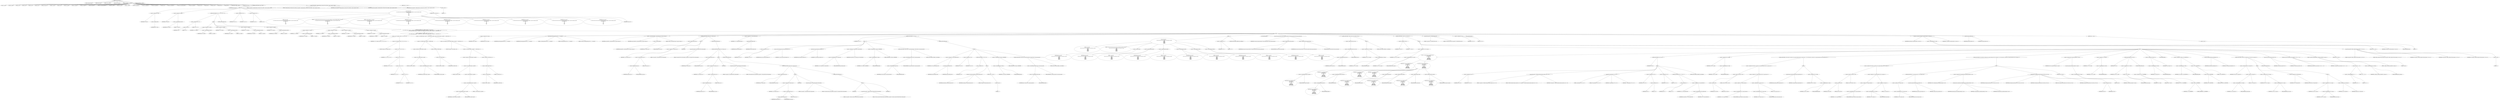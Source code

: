digraph hostapd_notif_assoc {  
"1000132" [label = "(METHOD,hostapd_notif_assoc)" ]
"1000133" [label = "(PARAM,hostapd_data *hapd)" ]
"1000134" [label = "(PARAM,const u8 *addr)" ]
"1000135" [label = "(PARAM,const u8 *req_ies)" ]
"1000136" [label = "(PARAM,size_t req_ies_len)" ]
"1000137" [label = "(PARAM,int reassoc)" ]
"1000138" [label = "(BLOCK,,)" ]
"1000139" [label = "(LOCAL,v8: __int64)" ]
"1000140" [label = "(LOCAL,v9: __int64)" ]
"1000141" [label = "(LOCAL,v12: u8)" ]
"1000142" [label = "(LOCAL,v13: u8)" ]
"1000143" [label = "(LOCAL,v14: u8)" ]
"1000144" [label = "(LOCAL,v15: u8)" ]
"1000145" [label = "(LOCAL,v16: const u8 *)" ]
"1000146" [label = "(LOCAL,v17: size_t)" ]
"1000147" [label = "(LOCAL,v18: int)" ]
"1000148" [label = "(LOCAL,v19: __int64)" ]
"1000149" [label = "(LOCAL,v21: sta_info *)" ]
"1000150" [label = "(LOCAL,v22: sta_info *)" ]
"1000151" [label = "(LOCAL,v23: sta_info *)" ]
"1000152" [label = "(LOCAL,v24: wpa_state_machine *)" ]
"1000153" [label = "(LOCAL,v25: __int64)" ]
"1000154" [label = "(LOCAL,v26: __int64)" ]
"1000155" [label = "(LOCAL,v27: __int64)" ]
"1000156" [label = "(LOCAL,v28: unsigned int)" ]
"1000157" [label = "(LOCAL,v29: unsigned int)" ]
"1000158" [label = "(LOCAL,v30: unsigned int)" ]
"1000159" [label = "(LOCAL,v31: int)" ]
"1000160" [label = "(LOCAL,v32: unsigned int)" ]
"1000161" [label = "(LOCAL,v33: wpa_state_machine *)" ]
"1000162" [label = "(LOCAL,v34: wpa_event)" ]
"1000163" [label = "(LOCAL,v35: u32)" ]
"1000164" [label = "(LOCAL,v36: int)" ]
"1000165" [label = "(LOCAL,v37: u32)" ]
"1000166" [label = "(LOCAL,v38: u8 *)" ]
"1000167" [label = "(LOCAL,v39: int)" ]
"1000168" [label = "(LOCAL,elems: ieee802_11_elems)" ]
"1000169" [label = "(LOCAL,eid: u8 [ 1112 ])" ]
"1000170" [label = "(CONTROL_STRUCTURE,if ( addr ),if ( addr ))" ]
"1000171" [label = "(IDENTIFIER,addr,if ( addr ))" ]
"1000172" [label = "(BLOCK,,)" ]
"1000173" [label = "(<operator>.assignment,v8 = *addr)" ]
"1000174" [label = "(IDENTIFIER,v8,v8 = *addr)" ]
"1000175" [label = "(<operator>.indirection,*addr)" ]
"1000176" [label = "(IDENTIFIER,addr,v8 = *addr)" ]
"1000177" [label = "(<operator>.assignment,v9 = addr[1])" ]
"1000178" [label = "(IDENTIFIER,v9,v9 = addr[1])" ]
"1000179" [label = "(<operator>.indirectIndexAccess,addr[1])" ]
"1000180" [label = "(IDENTIFIER,addr,v9 = addr[1])" ]
"1000181" [label = "(LITERAL,1,v9 = addr[1])" ]
"1000182" [label = "(CONTROL_STRUCTURE,if ( (v8 & 1) != 0 ),if ( (v8 & 1) != 0 ))" ]
"1000183" [label = "(<operator>.notEquals,(v8 & 1) != 0)" ]
"1000184" [label = "(<operator>.and,v8 & 1)" ]
"1000185" [label = "(IDENTIFIER,v8,v8 & 1)" ]
"1000186" [label = "(LITERAL,1,v8 & 1)" ]
"1000187" [label = "(LITERAL,0,(v8 & 1) != 0)" ]
"1000188" [label = "(BLOCK,,)" ]
"1000189" [label = "(<operator>.assignment,v12 = addr[2])" ]
"1000190" [label = "(IDENTIFIER,v12,v12 = addr[2])" ]
"1000191" [label = "(<operator>.indirectIndexAccess,addr[2])" ]
"1000192" [label = "(IDENTIFIER,addr,v12 = addr[2])" ]
"1000193" [label = "(LITERAL,2,v12 = addr[2])" ]
"1000194" [label = "(<operator>.assignment,v13 = addr[3])" ]
"1000195" [label = "(IDENTIFIER,v13,v13 = addr[3])" ]
"1000196" [label = "(<operator>.indirectIndexAccess,addr[3])" ]
"1000197" [label = "(IDENTIFIER,addr,v13 = addr[3])" ]
"1000198" [label = "(LITERAL,3,v13 = addr[3])" ]
"1000199" [label = "(<operator>.assignment,v14 = addr[4])" ]
"1000200" [label = "(IDENTIFIER,v14,v14 = addr[4])" ]
"1000201" [label = "(<operator>.indirectIndexAccess,addr[4])" ]
"1000202" [label = "(IDENTIFIER,addr,v14 = addr[4])" ]
"1000203" [label = "(LITERAL,4,v14 = addr[4])" ]
"1000204" [label = "(<operator>.assignment,v15 = addr[5])" ]
"1000205" [label = "(IDENTIFIER,v15,v15 = addr[5])" ]
"1000206" [label = "(<operator>.indirectIndexAccess,addr[5])" ]
"1000207" [label = "(IDENTIFIER,addr,v15 = addr[5])" ]
"1000208" [label = "(LITERAL,5,v15 = addr[5])" ]
"1000209" [label = "(CONTROL_STRUCTURE,else,else)" ]
"1000210" [label = "(BLOCK,,)" ]
"1000211" [label = "(<operator>.assignment,v12 = addr[2])" ]
"1000212" [label = "(IDENTIFIER,v12,v12 = addr[2])" ]
"1000213" [label = "(<operator>.indirectIndexAccess,addr[2])" ]
"1000214" [label = "(IDENTIFIER,addr,v12 = addr[2])" ]
"1000215" [label = "(LITERAL,2,v12 = addr[2])" ]
"1000216" [label = "(<operator>.assignment,v13 = addr[3])" ]
"1000217" [label = "(IDENTIFIER,v13,v13 = addr[3])" ]
"1000218" [label = "(<operator>.indirectIndexAccess,addr[3])" ]
"1000219" [label = "(IDENTIFIER,addr,v13 = addr[3])" ]
"1000220" [label = "(LITERAL,3,v13 = addr[3])" ]
"1000221" [label = "(<operator>.assignment,v14 = addr[4])" ]
"1000222" [label = "(IDENTIFIER,v14,v14 = addr[4])" ]
"1000223" [label = "(<operator>.indirectIndexAccess,addr[4])" ]
"1000224" [label = "(IDENTIFIER,addr,v14 = addr[4])" ]
"1000225" [label = "(LITERAL,4,v14 = addr[4])" ]
"1000226" [label = "(<operator>.assignment,v15 = addr[5])" ]
"1000227" [label = "(IDENTIFIER,v15,v15 = addr[5])" ]
"1000228" [label = "(<operator>.indirectIndexAccess,addr[5])" ]
"1000229" [label = "(IDENTIFIER,addr,v15 = addr[5])" ]
"1000230" [label = "(LITERAL,5,v15 = addr[5])" ]
"1000231" [label = "(CONTROL_STRUCTURE,if ( v15 | (unsigned __int8)(v14 | v8 | v9 | v13 | v12)\n        && *(_DWORD *)hapd->own_addr ^ *(_DWORD *)addr | (unsigned __int16)(*(_WORD *)&hapd->own_addr[4] ^ *((_WORD *)addr + 2)) ),if ( v15 | (unsigned __int8)(v14 | v8 | v9 | v13 | v12)\n        && *(_DWORD *)hapd->own_addr ^ *(_DWORD *)addr | (unsigned __int16)(*(_WORD *)&hapd->own_addr[4] ^ *((_WORD *)addr + 2)) ))" ]
"1000232" [label = "(<operator>.logicalAnd,v15 | (unsigned __int8)(v14 | v8 | v9 | v13 | v12)\n        && *(_DWORD *)hapd->own_addr ^ *(_DWORD *)addr | (unsigned __int16)(*(_WORD *)&hapd->own_addr[4] ^ *((_WORD *)addr + 2)))" ]
"1000233" [label = "(<operator>.or,v15 | (unsigned __int8)(v14 | v8 | v9 | v13 | v12))" ]
"1000234" [label = "(IDENTIFIER,v15,v15 | (unsigned __int8)(v14 | v8 | v9 | v13 | v12))" ]
"1000235" [label = "(<operator>.cast,(unsigned __int8)(v14 | v8 | v9 | v13 | v12))" ]
"1000236" [label = "(UNKNOWN,unsigned __int8,unsigned __int8)" ]
"1000237" [label = "(<operator>.or,v14 | v8 | v9 | v13 | v12)" ]
"1000238" [label = "(IDENTIFIER,v14,v14 | v8 | v9 | v13 | v12)" ]
"1000239" [label = "(<operator>.or,v8 | v9 | v13 | v12)" ]
"1000240" [label = "(IDENTIFIER,v8,v8 | v9 | v13 | v12)" ]
"1000241" [label = "(<operator>.or,v9 | v13 | v12)" ]
"1000242" [label = "(IDENTIFIER,v9,v9 | v13 | v12)" ]
"1000243" [label = "(<operator>.or,v13 | v12)" ]
"1000244" [label = "(IDENTIFIER,v13,v13 | v12)" ]
"1000245" [label = "(IDENTIFIER,v12,v13 | v12)" ]
"1000246" [label = "(<operator>.or,*(_DWORD *)hapd->own_addr ^ *(_DWORD *)addr | (unsigned __int16)(*(_WORD *)&hapd->own_addr[4] ^ *((_WORD *)addr + 2)))" ]
"1000247" [label = "(<operator>.or,*(_DWORD *)hapd->own_addr ^ *(_DWORD *)addr)" ]
"1000248" [label = "(<operator>.indirection,*(_DWORD *)hapd->own_addr)" ]
"1000249" [label = "(<operator>.cast,(_DWORD *)hapd->own_addr)" ]
"1000250" [label = "(UNKNOWN,_DWORD *,_DWORD *)" ]
"1000251" [label = "(<operator>.indirectFieldAccess,hapd->own_addr)" ]
"1000252" [label = "(IDENTIFIER,hapd,(_DWORD *)hapd->own_addr)" ]
"1000253" [label = "(FIELD_IDENTIFIER,own_addr,own_addr)" ]
"1000254" [label = "(<operator>.indirection,*(_DWORD *)addr)" ]
"1000255" [label = "(<operator>.cast,(_DWORD *)addr)" ]
"1000256" [label = "(UNKNOWN,_DWORD *,_DWORD *)" ]
"1000257" [label = "(IDENTIFIER,addr,(_DWORD *)addr)" ]
"1000258" [label = "(<operator>.cast,(unsigned __int16)(*(_WORD *)&hapd->own_addr[4] ^ *((_WORD *)addr + 2)))" ]
"1000259" [label = "(UNKNOWN,unsigned __int16,unsigned __int16)" ]
"1000260" [label = "(<operator>.or,*(_WORD *)&hapd->own_addr[4] ^ *((_WORD *)addr + 2))" ]
"1000261" [label = "(<operator>.indirection,*(_WORD *)&hapd->own_addr[4])" ]
"1000262" [label = "(<operator>.cast,(_WORD *)&hapd->own_addr[4])" ]
"1000263" [label = "(UNKNOWN,_WORD *,_WORD *)" ]
"1000264" [label = "(<operator>.addressOf,&hapd->own_addr[4])" ]
"1000265" [label = "(<operator>.indirectIndexAccess,hapd->own_addr[4])" ]
"1000266" [label = "(<operator>.indirectFieldAccess,hapd->own_addr)" ]
"1000267" [label = "(IDENTIFIER,hapd,(_WORD *)&hapd->own_addr[4])" ]
"1000268" [label = "(FIELD_IDENTIFIER,own_addr,own_addr)" ]
"1000269" [label = "(LITERAL,4,(_WORD *)&hapd->own_addr[4])" ]
"1000270" [label = "(<operator>.indirection,*((_WORD *)addr + 2))" ]
"1000271" [label = "(<operator>.addition,(_WORD *)addr + 2)" ]
"1000272" [label = "(<operator>.cast,(_WORD *)addr)" ]
"1000273" [label = "(UNKNOWN,_WORD *,_WORD *)" ]
"1000274" [label = "(IDENTIFIER,addr,(_WORD *)addr)" ]
"1000275" [label = "(LITERAL,2,(_WORD *)addr + 2)" ]
"1000276" [label = "(BLOCK,,)" ]
"1000277" [label = "(<operator>.assignment,v39 = reassoc)" ]
"1000278" [label = "(IDENTIFIER,v39,v39 = reassoc)" ]
"1000279" [label = "(IDENTIFIER,reassoc,v39 = reassoc)" ]
"1000280" [label = "(hostapd_logger,hostapd_logger(hapd, addr, 1u, 2, \"associated\"))" ]
"1000281" [label = "(IDENTIFIER,hapd,hostapd_logger(hapd, addr, 1u, 2, \"associated\"))" ]
"1000282" [label = "(IDENTIFIER,addr,hostapd_logger(hapd, addr, 1u, 2, \"associated\"))" ]
"1000283" [label = "(LITERAL,1u,hostapd_logger(hapd, addr, 1u, 2, \"associated\"))" ]
"1000284" [label = "(LITERAL,2,hostapd_logger(hapd, addr, 1u, 2, \"associated\"))" ]
"1000285" [label = "(LITERAL,\"associated\",hostapd_logger(hapd, addr, 1u, 2, \"associated\"))" ]
"1000286" [label = "(ieee802_11_parse_elems,ieee802_11_parse_elems(req_ies, req_ies_len, &elems, 0))" ]
"1000287" [label = "(IDENTIFIER,req_ies,ieee802_11_parse_elems(req_ies, req_ies_len, &elems, 0))" ]
"1000288" [label = "(IDENTIFIER,req_ies_len,ieee802_11_parse_elems(req_ies, req_ies_len, &elems, 0))" ]
"1000289" [label = "(<operator>.addressOf,&elems)" ]
"1000290" [label = "(IDENTIFIER,elems,ieee802_11_parse_elems(req_ies, req_ies_len, &elems, 0))" ]
"1000291" [label = "(LITERAL,0,ieee802_11_parse_elems(req_ies, req_ies_len, &elems, 0))" ]
"1000292" [label = "(CONTROL_STRUCTURE,if ( elems.wps_ie ),if ( elems.wps_ie ))" ]
"1000293" [label = "(<operator>.fieldAccess,elems.wps_ie)" ]
"1000294" [label = "(IDENTIFIER,elems,if ( elems.wps_ie ))" ]
"1000295" [label = "(FIELD_IDENTIFIER,wps_ie,wps_ie)" ]
"1000296" [label = "(BLOCK,,)" ]
"1000297" [label = "(<operator>.assignment,v16 = elems.wps_ie - 2)" ]
"1000298" [label = "(IDENTIFIER,v16,v16 = elems.wps_ie - 2)" ]
"1000299" [label = "(<operator>.subtraction,elems.wps_ie - 2)" ]
"1000300" [label = "(<operator>.fieldAccess,elems.wps_ie)" ]
"1000301" [label = "(IDENTIFIER,elems,elems.wps_ie - 2)" ]
"1000302" [label = "(FIELD_IDENTIFIER,wps_ie,wps_ie)" ]
"1000303" [label = "(LITERAL,2,elems.wps_ie - 2)" ]
"1000304" [label = "(IDENTIFIER,L,)" ]
"1000305" [label = "(wpa_printf,wpa_printf(2, \"STA included WPS IE in (Re)AssocReq\"))" ]
"1000306" [label = "(LITERAL,2,wpa_printf(2, \"STA included WPS IE in (Re)AssocReq\"))" ]
"1000307" [label = "(LITERAL,\"STA included WPS IE in (Re)AssocReq\",wpa_printf(2, \"STA included WPS IE in (Re)AssocReq\"))" ]
"1000308" [label = "(CONTROL_STRUCTURE,else,else)" ]
"1000309" [label = "(CONTROL_STRUCTURE,if ( elems.rsn_ie ),if ( elems.rsn_ie ))" ]
"1000310" [label = "(<operator>.fieldAccess,elems.rsn_ie)" ]
"1000311" [label = "(IDENTIFIER,elems,if ( elems.rsn_ie ))" ]
"1000312" [label = "(FIELD_IDENTIFIER,rsn_ie,rsn_ie)" ]
"1000313" [label = "(BLOCK,,)" ]
"1000314" [label = "(<operator>.assignment,v16 = elems.rsn_ie - 2)" ]
"1000315" [label = "(IDENTIFIER,v16,v16 = elems.rsn_ie - 2)" ]
"1000316" [label = "(<operator>.subtraction,elems.rsn_ie - 2)" ]
"1000317" [label = "(<operator>.fieldAccess,elems.rsn_ie)" ]
"1000318" [label = "(IDENTIFIER,elems,elems.rsn_ie - 2)" ]
"1000319" [label = "(FIELD_IDENTIFIER,rsn_ie,rsn_ie)" ]
"1000320" [label = "(LITERAL,2,elems.rsn_ie - 2)" ]
"1000321" [label = "(IDENTIFIER,L,)" ]
"1000322" [label = "(wpa_printf,wpa_printf(2, \"STA included RSN IE in (Re)AssocReq\"))" ]
"1000323" [label = "(LITERAL,2,wpa_printf(2, \"STA included RSN IE in (Re)AssocReq\"))" ]
"1000324" [label = "(LITERAL,\"STA included RSN IE in (Re)AssocReq\",wpa_printf(2, \"STA included RSN IE in (Re)AssocReq\"))" ]
"1000325" [label = "(CONTROL_STRUCTURE,else,else)" ]
"1000326" [label = "(CONTROL_STRUCTURE,if ( elems.wpa_ie ),if ( elems.wpa_ie ))" ]
"1000327" [label = "(<operator>.fieldAccess,elems.wpa_ie)" ]
"1000328" [label = "(IDENTIFIER,elems,if ( elems.wpa_ie ))" ]
"1000329" [label = "(FIELD_IDENTIFIER,wpa_ie,wpa_ie)" ]
"1000330" [label = "(BLOCK,,)" ]
"1000331" [label = "(<operator>.assignment,v16 = elems.wpa_ie - 2)" ]
"1000332" [label = "(IDENTIFIER,v16,v16 = elems.wpa_ie - 2)" ]
"1000333" [label = "(<operator>.subtraction,elems.wpa_ie - 2)" ]
"1000334" [label = "(<operator>.fieldAccess,elems.wpa_ie)" ]
"1000335" [label = "(IDENTIFIER,elems,elems.wpa_ie - 2)" ]
"1000336" [label = "(FIELD_IDENTIFIER,wpa_ie,wpa_ie)" ]
"1000337" [label = "(LITERAL,2,elems.wpa_ie - 2)" ]
"1000338" [label = "(IDENTIFIER,L,)" ]
"1000339" [label = "(wpa_printf,wpa_printf(2, \"STA included WPA IE in (Re)AssocReq\"))" ]
"1000340" [label = "(LITERAL,2,wpa_printf(2, \"STA included WPA IE in (Re)AssocReq\"))" ]
"1000341" [label = "(LITERAL,\"STA included WPA IE in (Re)AssocReq\",wpa_printf(2, \"STA included WPA IE in (Re)AssocReq\"))" ]
"1000342" [label = "(CONTROL_STRUCTURE,else,else)" ]
"1000343" [label = "(BLOCK,,)" ]
"1000344" [label = "(IDENTIFIER,L,)" ]
"1000345" [label = "(wpa_printf,wpa_printf(2, \"STA did not include WPS/RSN/WPA IE in (Re)AssocReq\"))" ]
"1000346" [label = "(LITERAL,2,wpa_printf(2, \"STA did not include WPS/RSN/WPA IE in (Re)AssocReq\"))" ]
"1000347" [label = "(LITERAL,\"STA did not include WPS/RSN/WPA IE in (Re)AssocReq\",wpa_printf(2, \"STA did not include WPS/RSN/WPA IE in (Re)AssocReq\"))" ]
"1000348" [label = "(IDENTIFIER,L,)" ]
"1000349" [label = "(<operator>.assignment,v21 = ap_get_sta(hapd, addr))" ]
"1000350" [label = "(IDENTIFIER,v21,v21 = ap_get_sta(hapd, addr))" ]
"1000351" [label = "(ap_get_sta,ap_get_sta(hapd, addr))" ]
"1000352" [label = "(IDENTIFIER,hapd,ap_get_sta(hapd, addr))" ]
"1000353" [label = "(IDENTIFIER,addr,ap_get_sta(hapd, addr))" ]
"1000354" [label = "(CONTROL_STRUCTURE,if ( v21 ),if ( v21 ))" ]
"1000355" [label = "(IDENTIFIER,v21,if ( v21 ))" ]
"1000356" [label = "(BLOCK,,)" ]
"1000357" [label = "(<operator>.assignment,v22 = v21)" ]
"1000358" [label = "(IDENTIFIER,v22,v22 = v21)" ]
"1000359" [label = "(IDENTIFIER,v21,v22 = v21)" ]
"1000360" [label = "(ap_sta_no_session_timeout,ap_sta_no_session_timeout(hapd, v21))" ]
"1000361" [label = "(IDENTIFIER,hapd,ap_sta_no_session_timeout(hapd, v21))" ]
"1000362" [label = "(IDENTIFIER,v21,ap_sta_no_session_timeout(hapd, v21))" ]
"1000363" [label = "(accounting_sta_stop,accounting_sta_stop(hapd, v22))" ]
"1000364" [label = "(IDENTIFIER,hapd,accounting_sta_stop(hapd, v22))" ]
"1000365" [label = "(IDENTIFIER,v22,accounting_sta_stop(hapd, v22))" ]
"1000366" [label = "(<operator>.assignment,v22->timeout_next = STA_NULLFUNC)" ]
"1000367" [label = "(<operator>.indirectFieldAccess,v22->timeout_next)" ]
"1000368" [label = "(IDENTIFIER,v22,v22->timeout_next = STA_NULLFUNC)" ]
"1000369" [label = "(FIELD_IDENTIFIER,timeout_next,timeout_next)" ]
"1000370" [label = "(IDENTIFIER,STA_NULLFUNC,v22->timeout_next = STA_NULLFUNC)" ]
"1000371" [label = "(<operators>.assignmentAnd,v22->flags &= 0xFFFECFFF)" ]
"1000372" [label = "(<operator>.indirectFieldAccess,v22->flags)" ]
"1000373" [label = "(IDENTIFIER,v22,v22->flags &= 0xFFFECFFF)" ]
"1000374" [label = "(FIELD_IDENTIFIER,flags,flags)" ]
"1000375" [label = "(LITERAL,0xFFFECFFF,v22->flags &= 0xFFFECFFF)" ]
"1000376" [label = "(CONTROL_STRUCTURE,if ( hapd->iface->drv_max_acl_mac_addrs ),if ( hapd->iface->drv_max_acl_mac_addrs ))" ]
"1000377" [label = "(<operator>.indirectFieldAccess,hapd->iface->drv_max_acl_mac_addrs)" ]
"1000378" [label = "(<operator>.indirectFieldAccess,hapd->iface)" ]
"1000379" [label = "(IDENTIFIER,hapd,if ( hapd->iface->drv_max_acl_mac_addrs ))" ]
"1000380" [label = "(FIELD_IDENTIFIER,iface,iface)" ]
"1000381" [label = "(FIELD_IDENTIFIER,drv_max_acl_mac_addrs,drv_max_acl_mac_addrs)" ]
"1000382" [label = "(CONTROL_STRUCTURE,goto LABEL_22;,goto LABEL_22;)" ]
"1000383" [label = "(CONTROL_STRUCTURE,else,else)" ]
"1000384" [label = "(BLOCK,,)" ]
"1000385" [label = "(<operator>.assignment,v23 = ap_sta_add(hapd, addr))" ]
"1000386" [label = "(IDENTIFIER,v23,v23 = ap_sta_add(hapd, addr))" ]
"1000387" [label = "(ap_sta_add,ap_sta_add(hapd, addr))" ]
"1000388" [label = "(IDENTIFIER,hapd,ap_sta_add(hapd, addr))" ]
"1000389" [label = "(IDENTIFIER,addr,ap_sta_add(hapd, addr))" ]
"1000390" [label = "(<operator>.assignment,v22 = v23)" ]
"1000391" [label = "(IDENTIFIER,v22,v22 = v23)" ]
"1000392" [label = "(IDENTIFIER,v23,v22 = v23)" ]
"1000393" [label = "(CONTROL_STRUCTURE,if ( !v23 ),if ( !v23 ))" ]
"1000394" [label = "(<operator>.logicalNot,!v23)" ]
"1000395" [label = "(IDENTIFIER,v23,!v23)" ]
"1000396" [label = "(BLOCK,,)" ]
"1000397" [label = "(hostapd_drv_sta_disassoc,hostapd_drv_sta_disassoc(hapd, addr, 5))" ]
"1000398" [label = "(IDENTIFIER,hapd,hostapd_drv_sta_disassoc(hapd, addr, 5))" ]
"1000399" [label = "(IDENTIFIER,addr,hostapd_drv_sta_disassoc(hapd, addr, 5))" ]
"1000400" [label = "(LITERAL,5,hostapd_drv_sta_disassoc(hapd, addr, 5))" ]
"1000401" [label = "(RETURN,return -1;,return -1;)" ]
"1000402" [label = "(<operator>.minus,-1)" ]
"1000403" [label = "(LITERAL,1,-1)" ]
"1000404" [label = "(<operators>.assignmentAnd,v23->flags &= 0xFFFECFFF)" ]
"1000405" [label = "(<operator>.indirectFieldAccess,v23->flags)" ]
"1000406" [label = "(IDENTIFIER,v23,v23->flags &= 0xFFFECFFF)" ]
"1000407" [label = "(FIELD_IDENTIFIER,flags,flags)" ]
"1000408" [label = "(LITERAL,0xFFFECFFF,v23->flags &= 0xFFFECFFF)" ]
"1000409" [label = "(CONTROL_STRUCTURE,if ( hapd->iface->drv_max_acl_mac_addrs ),if ( hapd->iface->drv_max_acl_mac_addrs ))" ]
"1000410" [label = "(<operator>.indirectFieldAccess,hapd->iface->drv_max_acl_mac_addrs)" ]
"1000411" [label = "(<operator>.indirectFieldAccess,hapd->iface)" ]
"1000412" [label = "(IDENTIFIER,hapd,if ( hapd->iface->drv_max_acl_mac_addrs ))" ]
"1000413" [label = "(FIELD_IDENTIFIER,iface,iface)" ]
"1000414" [label = "(FIELD_IDENTIFIER,drv_max_acl_mac_addrs,drv_max_acl_mac_addrs)" ]
"1000415" [label = "(CONTROL_STRUCTURE,goto LABEL_22;,goto LABEL_22;)" ]
"1000416" [label = "(BLOCK,,)" ]
"1000417" [label = "(wpa_printf,wpa_printf(\n            3,\n            \"STA %02x:%02x:%02x:%02x:%02x:%02x not allowed to connect\",\n            *addr,\n            addr[1],\n            addr[2],\n            addr[3],\n            addr[4],\n            addr[5]))" ]
"1000418" [label = "(LITERAL,3,wpa_printf(\n            3,\n            \"STA %02x:%02x:%02x:%02x:%02x:%02x not allowed to connect\",\n            *addr,\n            addr[1],\n            addr[2],\n            addr[3],\n            addr[4],\n            addr[5]))" ]
"1000419" [label = "(LITERAL,\"STA %02x:%02x:%02x:%02x:%02x:%02x not allowed to connect\",wpa_printf(\n            3,\n            \"STA %02x:%02x:%02x:%02x:%02x:%02x not allowed to connect\",\n            *addr,\n            addr[1],\n            addr[2],\n            addr[3],\n            addr[4],\n            addr[5]))" ]
"1000420" [label = "(<operator>.indirection,*addr)" ]
"1000421" [label = "(IDENTIFIER,addr,wpa_printf(\n            3,\n            \"STA %02x:%02x:%02x:%02x:%02x:%02x not allowed to connect\",\n            *addr,\n            addr[1],\n            addr[2],\n            addr[3],\n            addr[4],\n            addr[5]))" ]
"1000422" [label = "(<operator>.indirectIndexAccess,addr[1])" ]
"1000423" [label = "(IDENTIFIER,addr,wpa_printf(\n            3,\n            \"STA %02x:%02x:%02x:%02x:%02x:%02x not allowed to connect\",\n            *addr,\n            addr[1],\n            addr[2],\n            addr[3],\n            addr[4],\n            addr[5]))" ]
"1000424" [label = "(LITERAL,1,wpa_printf(\n            3,\n            \"STA %02x:%02x:%02x:%02x:%02x:%02x not allowed to connect\",\n            *addr,\n            addr[1],\n            addr[2],\n            addr[3],\n            addr[4],\n            addr[5]))" ]
"1000425" [label = "(<operator>.indirectIndexAccess,addr[2])" ]
"1000426" [label = "(IDENTIFIER,addr,wpa_printf(\n            3,\n            \"STA %02x:%02x:%02x:%02x:%02x:%02x not allowed to connect\",\n            *addr,\n            addr[1],\n            addr[2],\n            addr[3],\n            addr[4],\n            addr[5]))" ]
"1000427" [label = "(LITERAL,2,wpa_printf(\n            3,\n            \"STA %02x:%02x:%02x:%02x:%02x:%02x not allowed to connect\",\n            *addr,\n            addr[1],\n            addr[2],\n            addr[3],\n            addr[4],\n            addr[5]))" ]
"1000428" [label = "(<operator>.indirectIndexAccess,addr[3])" ]
"1000429" [label = "(IDENTIFIER,addr,wpa_printf(\n            3,\n            \"STA %02x:%02x:%02x:%02x:%02x:%02x not allowed to connect\",\n            *addr,\n            addr[1],\n            addr[2],\n            addr[3],\n            addr[4],\n            addr[5]))" ]
"1000430" [label = "(LITERAL,3,wpa_printf(\n            3,\n            \"STA %02x:%02x:%02x:%02x:%02x:%02x not allowed to connect\",\n            *addr,\n            addr[1],\n            addr[2],\n            addr[3],\n            addr[4],\n            addr[5]))" ]
"1000431" [label = "(<operator>.indirectIndexAccess,addr[4])" ]
"1000432" [label = "(IDENTIFIER,addr,wpa_printf(\n            3,\n            \"STA %02x:%02x:%02x:%02x:%02x:%02x not allowed to connect\",\n            *addr,\n            addr[1],\n            addr[2],\n            addr[3],\n            addr[4],\n            addr[5]))" ]
"1000433" [label = "(LITERAL,4,wpa_printf(\n            3,\n            \"STA %02x:%02x:%02x:%02x:%02x:%02x not allowed to connect\",\n            *addr,\n            addr[1],\n            addr[2],\n            addr[3],\n            addr[4],\n            addr[5]))" ]
"1000434" [label = "(<operator>.indirectIndexAccess,addr[5])" ]
"1000435" [label = "(IDENTIFIER,addr,wpa_printf(\n            3,\n            \"STA %02x:%02x:%02x:%02x:%02x:%02x not allowed to connect\",\n            *addr,\n            addr[1],\n            addr[2],\n            addr[3],\n            addr[4],\n            addr[5]))" ]
"1000436" [label = "(LITERAL,5,wpa_printf(\n            3,\n            \"STA %02x:%02x:%02x:%02x:%02x:%02x not allowed to connect\",\n            *addr,\n            addr[1],\n            addr[2],\n            addr[3],\n            addr[4],\n            addr[5]))" ]
"1000437" [label = "(<operator>.assignment,v31 = 1)" ]
"1000438" [label = "(IDENTIFIER,v31,v31 = 1)" ]
"1000439" [label = "(LITERAL,1,v31 = 1)" ]
"1000440" [label = "(CONTROL_STRUCTURE,goto LABEL_39;,goto LABEL_39;)" ]
"1000441" [label = "(JUMP_TARGET,LABEL_22)" ]
"1000442" [label = "(ap_copy_sta_supp_op_classes,ap_copy_sta_supp_op_classes(v22, elems.supp_op_classes, elems.supp_op_classes_len))" ]
"1000443" [label = "(IDENTIFIER,v22,ap_copy_sta_supp_op_classes(v22, elems.supp_op_classes, elems.supp_op_classes_len))" ]
"1000444" [label = "(<operator>.fieldAccess,elems.supp_op_classes)" ]
"1000445" [label = "(IDENTIFIER,elems,ap_copy_sta_supp_op_classes(v22, elems.supp_op_classes, elems.supp_op_classes_len))" ]
"1000446" [label = "(FIELD_IDENTIFIER,supp_op_classes,supp_op_classes)" ]
"1000447" [label = "(<operator>.fieldAccess,elems.supp_op_classes_len)" ]
"1000448" [label = "(IDENTIFIER,elems,ap_copy_sta_supp_op_classes(v22, elems.supp_op_classes, elems.supp_op_classes_len))" ]
"1000449" [label = "(FIELD_IDENTIFIER,supp_op_classes_len,supp_op_classes_len)" ]
"1000450" [label = "(CONTROL_STRUCTURE,if ( !hapd->conf->wpa ),if ( !hapd->conf->wpa ))" ]
"1000451" [label = "(<operator>.logicalNot,!hapd->conf->wpa)" ]
"1000452" [label = "(<operator>.indirectFieldAccess,hapd->conf->wpa)" ]
"1000453" [label = "(<operator>.indirectFieldAccess,hapd->conf)" ]
"1000454" [label = "(IDENTIFIER,hapd,!hapd->conf->wpa)" ]
"1000455" [label = "(FIELD_IDENTIFIER,conf,conf)" ]
"1000456" [label = "(FIELD_IDENTIFIER,wpa,wpa)" ]
"1000457" [label = "(BLOCK,,)" ]
"1000458" [label = "(<operator>.assignment,v32 = v22->flags)" ]
"1000459" [label = "(IDENTIFIER,v32,v32 = v22->flags)" ]
"1000460" [label = "(<operator>.indirectFieldAccess,v22->flags)" ]
"1000461" [label = "(IDENTIFIER,v22,v32 = v22->flags)" ]
"1000462" [label = "(FIELD_IDENTIFIER,flags,flags)" ]
"1000463" [label = "(CONTROL_STRUCTURE,goto LABEL_31;,goto LABEL_31;)" ]
"1000464" [label = "(CONTROL_STRUCTURE,if ( v16 && v17 ),if ( v16 && v17 ))" ]
"1000465" [label = "(<operator>.logicalAnd,v16 && v17)" ]
"1000466" [label = "(IDENTIFIER,v16,v16 && v17)" ]
"1000467" [label = "(IDENTIFIER,v17,v16 && v17)" ]
"1000468" [label = "(BLOCK,,)" ]
"1000469" [label = "(<operator>.assignment,v24 = v22->wpa_sm)" ]
"1000470" [label = "(IDENTIFIER,v24,v24 = v22->wpa_sm)" ]
"1000471" [label = "(<operator>.indirectFieldAccess,v22->wpa_sm)" ]
"1000472" [label = "(IDENTIFIER,v22,v24 = v22->wpa_sm)" ]
"1000473" [label = "(FIELD_IDENTIFIER,wpa_sm,wpa_sm)" ]
"1000474" [label = "(BLOCK,,)" ]
"1000475" [label = "(<operator>.assignment,v28 = wpa_validate_wpa_ie(\n                    hapd->wpa_auth,\n                    v24,\n                    hapd->iface->freq,\n                    v16,\n                    v17,\n                    elems.mdie,\n                    elems.mdie_len,\n                    elems.owe_dh,\n                    elems.owe_dh_len))" ]
"1000476" [label = "(IDENTIFIER,v28,v28 = wpa_validate_wpa_ie(\n                    hapd->wpa_auth,\n                    v24,\n                    hapd->iface->freq,\n                    v16,\n                    v17,\n                    elems.mdie,\n                    elems.mdie_len,\n                    elems.owe_dh,\n                    elems.owe_dh_len))" ]
"1000477" [label = "(wpa_validate_wpa_ie,wpa_validate_wpa_ie(\n                    hapd->wpa_auth,\n                    v24,\n                    hapd->iface->freq,\n                    v16,\n                    v17,\n                    elems.mdie,\n                    elems.mdie_len,\n                    elems.owe_dh,\n                    elems.owe_dh_len))" ]
"1000478" [label = "(<operator>.indirectFieldAccess,hapd->wpa_auth)" ]
"1000479" [label = "(IDENTIFIER,hapd,wpa_validate_wpa_ie(\n                    hapd->wpa_auth,\n                    v24,\n                    hapd->iface->freq,\n                    v16,\n                    v17,\n                    elems.mdie,\n                    elems.mdie_len,\n                    elems.owe_dh,\n                    elems.owe_dh_len))" ]
"1000480" [label = "(FIELD_IDENTIFIER,wpa_auth,wpa_auth)" ]
"1000481" [label = "(IDENTIFIER,v24,wpa_validate_wpa_ie(\n                    hapd->wpa_auth,\n                    v24,\n                    hapd->iface->freq,\n                    v16,\n                    v17,\n                    elems.mdie,\n                    elems.mdie_len,\n                    elems.owe_dh,\n                    elems.owe_dh_len))" ]
"1000482" [label = "(<operator>.indirectFieldAccess,hapd->iface->freq)" ]
"1000483" [label = "(<operator>.indirectFieldAccess,hapd->iface)" ]
"1000484" [label = "(IDENTIFIER,hapd,wpa_validate_wpa_ie(\n                    hapd->wpa_auth,\n                    v24,\n                    hapd->iface->freq,\n                    v16,\n                    v17,\n                    elems.mdie,\n                    elems.mdie_len,\n                    elems.owe_dh,\n                    elems.owe_dh_len))" ]
"1000485" [label = "(FIELD_IDENTIFIER,iface,iface)" ]
"1000486" [label = "(FIELD_IDENTIFIER,freq,freq)" ]
"1000487" [label = "(IDENTIFIER,v16,wpa_validate_wpa_ie(\n                    hapd->wpa_auth,\n                    v24,\n                    hapd->iface->freq,\n                    v16,\n                    v17,\n                    elems.mdie,\n                    elems.mdie_len,\n                    elems.owe_dh,\n                    elems.owe_dh_len))" ]
"1000488" [label = "(IDENTIFIER,v17,wpa_validate_wpa_ie(\n                    hapd->wpa_auth,\n                    v24,\n                    hapd->iface->freq,\n                    v16,\n                    v17,\n                    elems.mdie,\n                    elems.mdie_len,\n                    elems.owe_dh,\n                    elems.owe_dh_len))" ]
"1000489" [label = "(<operator>.fieldAccess,elems.mdie)" ]
"1000490" [label = "(IDENTIFIER,elems,wpa_validate_wpa_ie(\n                    hapd->wpa_auth,\n                    v24,\n                    hapd->iface->freq,\n                    v16,\n                    v17,\n                    elems.mdie,\n                    elems.mdie_len,\n                    elems.owe_dh,\n                    elems.owe_dh_len))" ]
"1000491" [label = "(FIELD_IDENTIFIER,mdie,mdie)" ]
"1000492" [label = "(<operator>.fieldAccess,elems.mdie_len)" ]
"1000493" [label = "(IDENTIFIER,elems,wpa_validate_wpa_ie(\n                    hapd->wpa_auth,\n                    v24,\n                    hapd->iface->freq,\n                    v16,\n                    v17,\n                    elems.mdie,\n                    elems.mdie_len,\n                    elems.owe_dh,\n                    elems.owe_dh_len))" ]
"1000494" [label = "(FIELD_IDENTIFIER,mdie_len,mdie_len)" ]
"1000495" [label = "(<operator>.fieldAccess,elems.owe_dh)" ]
"1000496" [label = "(IDENTIFIER,elems,wpa_validate_wpa_ie(\n                    hapd->wpa_auth,\n                    v24,\n                    hapd->iface->freq,\n                    v16,\n                    v17,\n                    elems.mdie,\n                    elems.mdie_len,\n                    elems.owe_dh,\n                    elems.owe_dh_len))" ]
"1000497" [label = "(FIELD_IDENTIFIER,owe_dh,owe_dh)" ]
"1000498" [label = "(<operator>.fieldAccess,elems.owe_dh_len)" ]
"1000499" [label = "(IDENTIFIER,elems,wpa_validate_wpa_ie(\n                    hapd->wpa_auth,\n                    v24,\n                    hapd->iface->freq,\n                    v16,\n                    v17,\n                    elems.mdie,\n                    elems.mdie_len,\n                    elems.owe_dh,\n                    elems.owe_dh_len))" ]
"1000500" [label = "(FIELD_IDENTIFIER,owe_dh_len,owe_dh_len)" ]
"1000501" [label = "(CONTROL_STRUCTURE,if ( v28 ),if ( v28 ))" ]
"1000502" [label = "(IDENTIFIER,v28,if ( v28 ))" ]
"1000503" [label = "(BLOCK,,)" ]
"1000504" [label = "(<operator>.assignment,v29 = v28)" ]
"1000505" [label = "(IDENTIFIER,v29,v29 = v28)" ]
"1000506" [label = "(IDENTIFIER,v28,v29 = v28)" ]
"1000507" [label = "(wpa_printf,wpa_printf(2, \"WPA/RSN information element rejected? (res %u)\", v28))" ]
"1000508" [label = "(LITERAL,2,wpa_printf(2, \"WPA/RSN information element rejected? (res %u)\", v28))" ]
"1000509" [label = "(LITERAL,\"WPA/RSN information element rejected? (res %u)\",wpa_printf(2, \"WPA/RSN information element rejected? (res %u)\", v28))" ]
"1000510" [label = "(IDENTIFIER,v28,wpa_printf(2, \"WPA/RSN information element rejected? (res %u)\", v28))" ]
"1000511" [label = "(wpa_hexdump,wpa_hexdump(2, \"IE\", v16, v17))" ]
"1000512" [label = "(LITERAL,2,wpa_hexdump(2, \"IE\", v16, v17))" ]
"1000513" [label = "(LITERAL,\"IE\",wpa_hexdump(2, \"IE\", v16, v17))" ]
"1000514" [label = "(IDENTIFIER,v16,wpa_hexdump(2, \"IE\", v16, v17))" ]
"1000515" [label = "(IDENTIFIER,v17,wpa_hexdump(2, \"IE\", v16, v17))" ]
"1000516" [label = "(<operator>.assignment,v30 = v29 - 2)" ]
"1000517" [label = "(IDENTIFIER,v30,v30 = v29 - 2)" ]
"1000518" [label = "(<operator>.subtraction,v29 - 2)" ]
"1000519" [label = "(IDENTIFIER,v29,v29 - 2)" ]
"1000520" [label = "(LITERAL,2,v29 - 2)" ]
"1000521" [label = "(<operator>.assignment,v31 = 13)" ]
"1000522" [label = "(IDENTIFIER,v31,v31 = 13)" ]
"1000523" [label = "(LITERAL,13,v31 = 13)" ]
"1000524" [label = "(CONTROL_STRUCTURE,if ( v30 < 7 ),if ( v30 < 7 ))" ]
"1000525" [label = "(<operator>.lessThan,v30 < 7)" ]
"1000526" [label = "(IDENTIFIER,v30,v30 < 7)" ]
"1000527" [label = "(LITERAL,7,v30 < 7)" ]
"1000528" [label = "(<operator>.assignment,v31 = dword_48CB10[v30])" ]
"1000529" [label = "(IDENTIFIER,v31,v31 = dword_48CB10[v30])" ]
"1000530" [label = "(<operator>.indirectIndexAccess,dword_48CB10[v30])" ]
"1000531" [label = "(IDENTIFIER,dword_48CB10,v31 = dword_48CB10[v30])" ]
"1000532" [label = "(IDENTIFIER,v30,v31 = dword_48CB10[v30])" ]
"1000533" [label = "(CONTROL_STRUCTURE,goto LABEL_39;,goto LABEL_39;)" ]
"1000534" [label = "(<operator>.assignment,v35 = v22->flags)" ]
"1000535" [label = "(IDENTIFIER,v35,v35 = v22->flags)" ]
"1000536" [label = "(<operator>.indirectFieldAccess,v22->flags)" ]
"1000537" [label = "(IDENTIFIER,v22,v35 = v22->flags)" ]
"1000538" [label = "(FIELD_IDENTIFIER,flags,flags)" ]
"1000539" [label = "(CONTROL_STRUCTURE,if ( (v35 & 0x402) == 1026 && !v22->sa_query_timed_out && v22->sa_query_count > 0 ),if ( (v35 & 0x402) == 1026 && !v22->sa_query_timed_out && v22->sa_query_count > 0 ))" ]
"1000540" [label = "(<operator>.logicalAnd,(v35 & 0x402) == 1026 && !v22->sa_query_timed_out && v22->sa_query_count > 0)" ]
"1000541" [label = "(<operator>.equals,(v35 & 0x402) == 1026)" ]
"1000542" [label = "(<operator>.and,v35 & 0x402)" ]
"1000543" [label = "(IDENTIFIER,v35,v35 & 0x402)" ]
"1000544" [label = "(LITERAL,0x402,v35 & 0x402)" ]
"1000545" [label = "(LITERAL,1026,(v35 & 0x402) == 1026)" ]
"1000546" [label = "(<operator>.logicalAnd,!v22->sa_query_timed_out && v22->sa_query_count > 0)" ]
"1000547" [label = "(<operator>.logicalNot,!v22->sa_query_timed_out)" ]
"1000548" [label = "(<operator>.indirectFieldAccess,v22->sa_query_timed_out)" ]
"1000549" [label = "(IDENTIFIER,v22,!v22->sa_query_timed_out)" ]
"1000550" [label = "(FIELD_IDENTIFIER,sa_query_timed_out,sa_query_timed_out)" ]
"1000551" [label = "(<operator>.greaterThan,v22->sa_query_count > 0)" ]
"1000552" [label = "(<operator>.indirectFieldAccess,v22->sa_query_count)" ]
"1000553" [label = "(IDENTIFIER,v22,v22->sa_query_count > 0)" ]
"1000554" [label = "(FIELD_IDENTIFIER,sa_query_count,sa_query_count)" ]
"1000555" [label = "(LITERAL,0,v22->sa_query_count > 0)" ]
"1000556" [label = "(BLOCK,,)" ]
"1000557" [label = "(ap_check_sa_query_timeout,ap_check_sa_query_timeout(hapd, v22))" ]
"1000558" [label = "(IDENTIFIER,hapd,ap_check_sa_query_timeout(hapd, v22))" ]
"1000559" [label = "(IDENTIFIER,v22,ap_check_sa_query_timeout(hapd, v22))" ]
"1000560" [label = "(<operator>.assignment,v35 = v22->flags)" ]
"1000561" [label = "(IDENTIFIER,v35,v35 = v22->flags)" ]
"1000562" [label = "(<operator>.indirectFieldAccess,v22->flags)" ]
"1000563" [label = "(IDENTIFIER,v22,v35 = v22->flags)" ]
"1000564" [label = "(FIELD_IDENTIFIER,flags,flags)" ]
"1000565" [label = "(CONTROL_STRUCTURE,if ( (v35 & 0x402) == 1026 && !v22->sa_query_timed_out && v22->auth_alg != 2 ),if ( (v35 & 0x402) == 1026 && !v22->sa_query_timed_out && v22->auth_alg != 2 ))" ]
"1000566" [label = "(<operator>.logicalAnd,(v35 & 0x402) == 1026 && !v22->sa_query_timed_out && v22->auth_alg != 2)" ]
"1000567" [label = "(<operator>.equals,(v35 & 0x402) == 1026)" ]
"1000568" [label = "(<operator>.and,v35 & 0x402)" ]
"1000569" [label = "(IDENTIFIER,v35,v35 & 0x402)" ]
"1000570" [label = "(LITERAL,0x402,v35 & 0x402)" ]
"1000571" [label = "(LITERAL,1026,(v35 & 0x402) == 1026)" ]
"1000572" [label = "(<operator>.logicalAnd,!v22->sa_query_timed_out && v22->auth_alg != 2)" ]
"1000573" [label = "(<operator>.logicalNot,!v22->sa_query_timed_out)" ]
"1000574" [label = "(<operator>.indirectFieldAccess,v22->sa_query_timed_out)" ]
"1000575" [label = "(IDENTIFIER,v22,!v22->sa_query_timed_out)" ]
"1000576" [label = "(FIELD_IDENTIFIER,sa_query_timed_out,sa_query_timed_out)" ]
"1000577" [label = "(<operator>.notEquals,v22->auth_alg != 2)" ]
"1000578" [label = "(<operator>.indirectFieldAccess,v22->auth_alg)" ]
"1000579" [label = "(IDENTIFIER,v22,v22->auth_alg != 2)" ]
"1000580" [label = "(FIELD_IDENTIFIER,auth_alg,auth_alg)" ]
"1000581" [label = "(LITERAL,2,v22->auth_alg != 2)" ]
"1000582" [label = "(BLOCK,,)" ]
"1000583" [label = "(CONTROL_STRUCTURE,if ( !v22->sa_query_count ),if ( !v22->sa_query_count ))" ]
"1000584" [label = "(<operator>.logicalNot,!v22->sa_query_count)" ]
"1000585" [label = "(<operator>.indirectFieldAccess,v22->sa_query_count)" ]
"1000586" [label = "(IDENTIFIER,v22,!v22->sa_query_count)" ]
"1000587" [label = "(FIELD_IDENTIFIER,sa_query_count,sa_query_count)" ]
"1000588" [label = "(ap_sta_start_sa_query,ap_sta_start_sa_query(hapd, v22))" ]
"1000589" [label = "(IDENTIFIER,hapd,ap_sta_start_sa_query(hapd, v22))" ]
"1000590" [label = "(IDENTIFIER,v22,ap_sta_start_sa_query(hapd, v22))" ]
"1000591" [label = "(<operator>.assignment,v38 = hostapd_eid_assoc_comeback_time(hapd, v22, eid))" ]
"1000592" [label = "(IDENTIFIER,v38,v38 = hostapd_eid_assoc_comeback_time(hapd, v22, eid))" ]
"1000593" [label = "(hostapd_eid_assoc_comeback_time,hostapd_eid_assoc_comeback_time(hapd, v22, eid))" ]
"1000594" [label = "(IDENTIFIER,hapd,hostapd_eid_assoc_comeback_time(hapd, v22, eid))" ]
"1000595" [label = "(IDENTIFIER,v22,hostapd_eid_assoc_comeback_time(hapd, v22, eid))" ]
"1000596" [label = "(IDENTIFIER,eid,hostapd_eid_assoc_comeback_time(hapd, v22, eid))" ]
"1000597" [label = "(hostapd_sta_assoc,hostapd_sta_assoc(hapd, addr, v39, 0x1Eu, eid, v38 - eid))" ]
"1000598" [label = "(IDENTIFIER,hapd,hostapd_sta_assoc(hapd, addr, v39, 0x1Eu, eid, v38 - eid))" ]
"1000599" [label = "(IDENTIFIER,addr,hostapd_sta_assoc(hapd, addr, v39, 0x1Eu, eid, v38 - eid))" ]
"1000600" [label = "(IDENTIFIER,v39,hostapd_sta_assoc(hapd, addr, v39, 0x1Eu, eid, v38 - eid))" ]
"1000601" [label = "(LITERAL,0x1Eu,hostapd_sta_assoc(hapd, addr, v39, 0x1Eu, eid, v38 - eid))" ]
"1000602" [label = "(IDENTIFIER,eid,hostapd_sta_assoc(hapd, addr, v39, 0x1Eu, eid, v38 - eid))" ]
"1000603" [label = "(<operator>.subtraction,v38 - eid)" ]
"1000604" [label = "(IDENTIFIER,v38,v38 - eid)" ]
"1000605" [label = "(IDENTIFIER,eid,v38 - eid)" ]
"1000606" [label = "(RETURN,return 0;,return 0;)" ]
"1000607" [label = "(LITERAL,0,return 0;)" ]
"1000608" [label = "(<operator>.assignment,v36 = wpa_auth_uses_mfp(v22->wpa_sm))" ]
"1000609" [label = "(IDENTIFIER,v36,v36 = wpa_auth_uses_mfp(v22->wpa_sm))" ]
"1000610" [label = "(wpa_auth_uses_mfp,wpa_auth_uses_mfp(v22->wpa_sm))" ]
"1000611" [label = "(<operator>.indirectFieldAccess,v22->wpa_sm)" ]
"1000612" [label = "(IDENTIFIER,v22,wpa_auth_uses_mfp(v22->wpa_sm))" ]
"1000613" [label = "(FIELD_IDENTIFIER,wpa_sm,wpa_sm)" ]
"1000614" [label = "(<operator>.assignment,v37 = v22->flags)" ]
"1000615" [label = "(IDENTIFIER,v37,v37 = v22->flags)" ]
"1000616" [label = "(<operator>.indirectFieldAccess,v22->flags)" ]
"1000617" [label = "(IDENTIFIER,v22,v37 = v22->flags)" ]
"1000618" [label = "(FIELD_IDENTIFIER,flags,flags)" ]
"1000619" [label = "(CONTROL_STRUCTURE,if ( v36 ),if ( v36 ))" ]
"1000620" [label = "(IDENTIFIER,v36,if ( v36 ))" ]
"1000621" [label = "(<operator>.assignment,v32 = v37 | 0x400)" ]
"1000622" [label = "(IDENTIFIER,v32,v32 = v37 | 0x400)" ]
"1000623" [label = "(<operator>.or,v37 | 0x400)" ]
"1000624" [label = "(IDENTIFIER,v37,v37 | 0x400)" ]
"1000625" [label = "(LITERAL,0x400,v37 | 0x400)" ]
"1000626" [label = "(CONTROL_STRUCTURE,else,else)" ]
"1000627" [label = "(<operator>.assignment,v32 = v37 & 0xFFFFFBFF)" ]
"1000628" [label = "(IDENTIFIER,v32,v32 = v37 & 0xFFFFFBFF)" ]
"1000629" [label = "(<operator>.and,v37 & 0xFFFFFBFF)" ]
"1000630" [label = "(IDENTIFIER,v37,v37 & 0xFFFFFBFF)" ]
"1000631" [label = "(LITERAL,0xFFFFFBFF,v37 & 0xFFFFFBFF)" ]
"1000632" [label = "(<operator>.assignment,v22->flags = v32)" ]
"1000633" [label = "(<operator>.indirectFieldAccess,v22->flags)" ]
"1000634" [label = "(IDENTIFIER,v22,v22->flags = v32)" ]
"1000635" [label = "(FIELD_IDENTIFIER,flags,flags)" ]
"1000636" [label = "(IDENTIFIER,v32,v22->flags = v32)" ]
"1000637" [label = "(JUMP_TARGET,LABEL_31)" ]
"1000638" [label = "(<operator>.assignment,v22->flags = v32 & 0xFFF7FFFC | 3)" ]
"1000639" [label = "(<operator>.indirectFieldAccess,v22->flags)" ]
"1000640" [label = "(IDENTIFIER,v22,v22->flags = v32 & 0xFFF7FFFC | 3)" ]
"1000641" [label = "(FIELD_IDENTIFIER,flags,flags)" ]
"1000642" [label = "(<operator>.or,v32 & 0xFFF7FFFC | 3)" ]
"1000643" [label = "(<operator>.and,v32 & 0xFFF7FFFC)" ]
"1000644" [label = "(IDENTIFIER,v32,v32 & 0xFFF7FFFC)" ]
"1000645" [label = "(LITERAL,0xFFF7FFFC,v32 & 0xFFF7FFFC)" ]
"1000646" [label = "(LITERAL,3,v32 & 0xFFF7FFFC | 3)" ]
"1000647" [label = "(hostapd_set_sta_flags,hostapd_set_sta_flags(hapd, v22))" ]
"1000648" [label = "(IDENTIFIER,hapd,hostapd_set_sta_flags(hapd, v22))" ]
"1000649" [label = "(IDENTIFIER,v22,hostapd_set_sta_flags(hapd, v22))" ]
"1000650" [label = "(CONTROL_STRUCTURE,if ( v39 && v22->auth_alg == 2 ),if ( v39 && v22->auth_alg == 2 ))" ]
"1000651" [label = "(<operator>.logicalAnd,v39 && v22->auth_alg == 2)" ]
"1000652" [label = "(IDENTIFIER,v39,v39 && v22->auth_alg == 2)" ]
"1000653" [label = "(<operator>.equals,v22->auth_alg == 2)" ]
"1000654" [label = "(<operator>.indirectFieldAccess,v22->auth_alg)" ]
"1000655" [label = "(IDENTIFIER,v22,v22->auth_alg == 2)" ]
"1000656" [label = "(FIELD_IDENTIFIER,auth_alg,auth_alg)" ]
"1000657" [label = "(LITERAL,2,v22->auth_alg == 2)" ]
"1000658" [label = "(BLOCK,,)" ]
"1000659" [label = "(<operator>.assignment,v33 = v22->wpa_sm)" ]
"1000660" [label = "(IDENTIFIER,v33,v33 = v22->wpa_sm)" ]
"1000661" [label = "(<operator>.indirectFieldAccess,v22->wpa_sm)" ]
"1000662" [label = "(IDENTIFIER,v22,v33 = v22->wpa_sm)" ]
"1000663" [label = "(FIELD_IDENTIFIER,wpa_sm,wpa_sm)" ]
"1000664" [label = "(<operator>.assignment,v34 = WPA_ASSOC_FT)" ]
"1000665" [label = "(IDENTIFIER,v34,v34 = WPA_ASSOC_FT)" ]
"1000666" [label = "(IDENTIFIER,WPA_ASSOC_FT,v34 = WPA_ASSOC_FT)" ]
"1000667" [label = "(CONTROL_STRUCTURE,else,else)" ]
"1000668" [label = "(BLOCK,,)" ]
"1000669" [label = "(<operator>.assignment,v33 = v22->wpa_sm)" ]
"1000670" [label = "(IDENTIFIER,v33,v33 = v22->wpa_sm)" ]
"1000671" [label = "(<operator>.indirectFieldAccess,v22->wpa_sm)" ]
"1000672" [label = "(IDENTIFIER,v22,v33 = v22->wpa_sm)" ]
"1000673" [label = "(FIELD_IDENTIFIER,wpa_sm,wpa_sm)" ]
"1000674" [label = "(<operator>.assignment,v34 = WPA_ASSOC)" ]
"1000675" [label = "(IDENTIFIER,v34,v34 = WPA_ASSOC)" ]
"1000676" [label = "(IDENTIFIER,WPA_ASSOC,v34 = WPA_ASSOC)" ]
"1000677" [label = "(wpa_auth_sm_event,wpa_auth_sm_event(v33, v34))" ]
"1000678" [label = "(IDENTIFIER,v33,wpa_auth_sm_event(v33, v34))" ]
"1000679" [label = "(IDENTIFIER,v34,wpa_auth_sm_event(v33, v34))" ]
"1000680" [label = "(hostapd_new_assoc_sta,hostapd_new_assoc_sta(hapd, v22, (v32 >> 1) & 1))" ]
"1000681" [label = "(IDENTIFIER,hapd,hostapd_new_assoc_sta(hapd, v22, (v32 >> 1) & 1))" ]
"1000682" [label = "(IDENTIFIER,v22,hostapd_new_assoc_sta(hapd, v22, (v32 >> 1) & 1))" ]
"1000683" [label = "(<operator>.and,(v32 >> 1) & 1)" ]
"1000684" [label = "(<operator>.arithmeticShiftRight,v32 >> 1)" ]
"1000685" [label = "(IDENTIFIER,v32,v32 >> 1)" ]
"1000686" [label = "(LITERAL,1,v32 >> 1)" ]
"1000687" [label = "(LITERAL,1,(v32 >> 1) & 1)" ]
"1000688" [label = "(ieee802_1x_notify_port_enabled,ieee802_1x_notify_port_enabled(v22->eapol_sm, 1))" ]
"1000689" [label = "(<operator>.indirectFieldAccess,v22->eapol_sm)" ]
"1000690" [label = "(IDENTIFIER,v22,ieee802_1x_notify_port_enabled(v22->eapol_sm, 1))" ]
"1000691" [label = "(FIELD_IDENTIFIER,eapol_sm,eapol_sm)" ]
"1000692" [label = "(LITERAL,1,ieee802_1x_notify_port_enabled(v22->eapol_sm, 1))" ]
"1000693" [label = "(RETURN,return 0;,return 0;)" ]
"1000694" [label = "(LITERAL,0,return 0;)" ]
"1000695" [label = "(wpa_printf,wpa_printf(5, \"Failed to initialize WPA state machine\", v25, v26, v27))" ]
"1000696" [label = "(LITERAL,5,wpa_printf(5, \"Failed to initialize WPA state machine\", v25, v26, v27))" ]
"1000697" [label = "(LITERAL,\"Failed to initialize WPA state machine\",wpa_printf(5, \"Failed to initialize WPA state machine\", v25, v26, v27))" ]
"1000698" [label = "(IDENTIFIER,v25,wpa_printf(5, \"Failed to initialize WPA state machine\", v25, v26, v27))" ]
"1000699" [label = "(IDENTIFIER,v26,wpa_printf(5, \"Failed to initialize WPA state machine\", v25, v26, v27))" ]
"1000700" [label = "(IDENTIFIER,v27,wpa_printf(5, \"Failed to initialize WPA state machine\", v25, v26, v27))" ]
"1000701" [label = "(RETURN,return -1;,return -1;)" ]
"1000702" [label = "(<operator>.minus,-1)" ]
"1000703" [label = "(LITERAL,1,-1)" ]
"1000704" [label = "(wpa_printf,wpa_printf(2, \"No WPA/RSN IE from STA\"))" ]
"1000705" [label = "(LITERAL,2,wpa_printf(2, \"No WPA/RSN IE from STA\"))" ]
"1000706" [label = "(LITERAL,\"No WPA/RSN IE from STA\",wpa_printf(2, \"No WPA/RSN IE from STA\"))" ]
"1000707" [label = "(<operator>.assignment,v31 = 13)" ]
"1000708" [label = "(IDENTIFIER,v31,v31 = 13)" ]
"1000709" [label = "(LITERAL,13,v31 = 13)" ]
"1000710" [label = "(JUMP_TARGET,LABEL_39)" ]
"1000711" [label = "(hostapd_drv_sta_disassoc,hostapd_drv_sta_disassoc(hapd, v22->addr, v31))" ]
"1000712" [label = "(IDENTIFIER,hapd,hostapd_drv_sta_disassoc(hapd, v22->addr, v31))" ]
"1000713" [label = "(<operator>.indirectFieldAccess,v22->addr)" ]
"1000714" [label = "(IDENTIFIER,v22,hostapd_drv_sta_disassoc(hapd, v22->addr, v31))" ]
"1000715" [label = "(FIELD_IDENTIFIER,addr,addr)" ]
"1000716" [label = "(IDENTIFIER,v31,hostapd_drv_sta_disassoc(hapd, v22->addr, v31))" ]
"1000717" [label = "(ap_free_sta,ap_free_sta(hapd, v22))" ]
"1000718" [label = "(IDENTIFIER,hapd,ap_free_sta(hapd, v22))" ]
"1000719" [label = "(IDENTIFIER,v22,ap_free_sta(hapd, v22))" ]
"1000720" [label = "(RETURN,return -1;,return -1;)" ]
"1000721" [label = "(<operator>.minus,-1)" ]
"1000722" [label = "(LITERAL,1,-1)" ]
"1000723" [label = "(<operator>.assignment,v19 = v14)" ]
"1000724" [label = "(IDENTIFIER,v19,v19 = v14)" ]
"1000725" [label = "(IDENTIFIER,v14,v19 = v14)" ]
"1000726" [label = "(<operator>.assignment,v18 = 0)" ]
"1000727" [label = "(IDENTIFIER,v18,v18 = 0)" ]
"1000728" [label = "(LITERAL,0,v18 = 0)" ]
"1000729" [label = "(wpa_printf,wpa_printf(\n      2,\n      \"%s: Invalid SA=%02x:%02x:%02x:%02x:%02x:%02x in received indication - ignore this indication silently\",\n      \"hostapd_notif_assoc\",\n      v8,\n      v9,\n      v12,\n      v13,\n      v19,\n      v15))" ]
"1000730" [label = "(LITERAL,2,wpa_printf(\n      2,\n      \"%s: Invalid SA=%02x:%02x:%02x:%02x:%02x:%02x in received indication - ignore this indication silently\",\n      \"hostapd_notif_assoc\",\n      v8,\n      v9,\n      v12,\n      v13,\n      v19,\n      v15))" ]
"1000731" [label = "(LITERAL,\"%s: Invalid SA=%02x:%02x:%02x:%02x:%02x:%02x in received indication - ignore this indication silently\",wpa_printf(\n      2,\n      \"%s: Invalid SA=%02x:%02x:%02x:%02x:%02x:%02x in received indication - ignore this indication silently\",\n      \"hostapd_notif_assoc\",\n      v8,\n      v9,\n      v12,\n      v13,\n      v19,\n      v15))" ]
"1000732" [label = "(LITERAL,\"hostapd_notif_assoc\",wpa_printf(\n      2,\n      \"%s: Invalid SA=%02x:%02x:%02x:%02x:%02x:%02x in received indication - ignore this indication silently\",\n      \"hostapd_notif_assoc\",\n      v8,\n      v9,\n      v12,\n      v13,\n      v19,\n      v15))" ]
"1000733" [label = "(IDENTIFIER,v8,wpa_printf(\n      2,\n      \"%s: Invalid SA=%02x:%02x:%02x:%02x:%02x:%02x in received indication - ignore this indication silently\",\n      \"hostapd_notif_assoc\",\n      v8,\n      v9,\n      v12,\n      v13,\n      v19,\n      v15))" ]
"1000734" [label = "(IDENTIFIER,v9,wpa_printf(\n      2,\n      \"%s: Invalid SA=%02x:%02x:%02x:%02x:%02x:%02x in received indication - ignore this indication silently\",\n      \"hostapd_notif_assoc\",\n      v8,\n      v9,\n      v12,\n      v13,\n      v19,\n      v15))" ]
"1000735" [label = "(IDENTIFIER,v12,wpa_printf(\n      2,\n      \"%s: Invalid SA=%02x:%02x:%02x:%02x:%02x:%02x in received indication - ignore this indication silently\",\n      \"hostapd_notif_assoc\",\n      v8,\n      v9,\n      v12,\n      v13,\n      v19,\n      v15))" ]
"1000736" [label = "(IDENTIFIER,v13,wpa_printf(\n      2,\n      \"%s: Invalid SA=%02x:%02x:%02x:%02x:%02x:%02x in received indication - ignore this indication silently\",\n      \"hostapd_notif_assoc\",\n      v8,\n      v9,\n      v12,\n      v13,\n      v19,\n      v15))" ]
"1000737" [label = "(IDENTIFIER,v19,wpa_printf(\n      2,\n      \"%s: Invalid SA=%02x:%02x:%02x:%02x:%02x:%02x in received indication - ignore this indication silently\",\n      \"hostapd_notif_assoc\",\n      v8,\n      v9,\n      v12,\n      v13,\n      v19,\n      v15))" ]
"1000738" [label = "(IDENTIFIER,v15,wpa_printf(\n      2,\n      \"%s: Invalid SA=%02x:%02x:%02x:%02x:%02x:%02x in received indication - ignore this indication silently\",\n      \"hostapd_notif_assoc\",\n      v8,\n      v9,\n      v12,\n      v13,\n      v19,\n      v15))" ]
"1000739" [label = "(RETURN,return v18;,return v18;)" ]
"1000740" [label = "(IDENTIFIER,v18,return v18;)" ]
"1000741" [label = "(wpa_printf,wpa_printf(2, \"hostapd_notif_assoc: Skip event with no address\", req_ies, req_ies_len, reassoc))" ]
"1000742" [label = "(LITERAL,2,wpa_printf(2, \"hostapd_notif_assoc: Skip event with no address\", req_ies, req_ies_len, reassoc))" ]
"1000743" [label = "(LITERAL,\"hostapd_notif_assoc: Skip event with no address\",wpa_printf(2, \"hostapd_notif_assoc: Skip event with no address\", req_ies, req_ies_len, reassoc))" ]
"1000744" [label = "(IDENTIFIER,req_ies,wpa_printf(2, \"hostapd_notif_assoc: Skip event with no address\", req_ies, req_ies_len, reassoc))" ]
"1000745" [label = "(IDENTIFIER,req_ies_len,wpa_printf(2, \"hostapd_notif_assoc: Skip event with no address\", req_ies, req_ies_len, reassoc))" ]
"1000746" [label = "(IDENTIFIER,reassoc,wpa_printf(2, \"hostapd_notif_assoc: Skip event with no address\", req_ies, req_ies_len, reassoc))" ]
"1000747" [label = "(RETURN,return -1;,return -1;)" ]
"1000748" [label = "(<operator>.minus,-1)" ]
"1000749" [label = "(LITERAL,1,-1)" ]
"1000750" [label = "(METHOD_RETURN,int __fastcall)" ]
  "1000132" -> "1000133" 
  "1000132" -> "1000134" 
  "1000132" -> "1000135" 
  "1000132" -> "1000136" 
  "1000132" -> "1000137" 
  "1000132" -> "1000138" 
  "1000132" -> "1000750" 
  "1000138" -> "1000139" 
  "1000138" -> "1000140" 
  "1000138" -> "1000141" 
  "1000138" -> "1000142" 
  "1000138" -> "1000143" 
  "1000138" -> "1000144" 
  "1000138" -> "1000145" 
  "1000138" -> "1000146" 
  "1000138" -> "1000147" 
  "1000138" -> "1000148" 
  "1000138" -> "1000149" 
  "1000138" -> "1000150" 
  "1000138" -> "1000151" 
  "1000138" -> "1000152" 
  "1000138" -> "1000153" 
  "1000138" -> "1000154" 
  "1000138" -> "1000155" 
  "1000138" -> "1000156" 
  "1000138" -> "1000157" 
  "1000138" -> "1000158" 
  "1000138" -> "1000159" 
  "1000138" -> "1000160" 
  "1000138" -> "1000161" 
  "1000138" -> "1000162" 
  "1000138" -> "1000163" 
  "1000138" -> "1000164" 
  "1000138" -> "1000165" 
  "1000138" -> "1000166" 
  "1000138" -> "1000167" 
  "1000138" -> "1000168" 
  "1000138" -> "1000169" 
  "1000138" -> "1000170" 
  "1000138" -> "1000741" 
  "1000138" -> "1000747" 
  "1000170" -> "1000171" 
  "1000170" -> "1000172" 
  "1000172" -> "1000173" 
  "1000172" -> "1000177" 
  "1000172" -> "1000182" 
  "1000172" -> "1000723" 
  "1000172" -> "1000726" 
  "1000172" -> "1000729" 
  "1000172" -> "1000739" 
  "1000173" -> "1000174" 
  "1000173" -> "1000175" 
  "1000175" -> "1000176" 
  "1000177" -> "1000178" 
  "1000177" -> "1000179" 
  "1000179" -> "1000180" 
  "1000179" -> "1000181" 
  "1000182" -> "1000183" 
  "1000182" -> "1000188" 
  "1000182" -> "1000209" 
  "1000183" -> "1000184" 
  "1000183" -> "1000187" 
  "1000184" -> "1000185" 
  "1000184" -> "1000186" 
  "1000188" -> "1000189" 
  "1000188" -> "1000194" 
  "1000188" -> "1000199" 
  "1000188" -> "1000204" 
  "1000189" -> "1000190" 
  "1000189" -> "1000191" 
  "1000191" -> "1000192" 
  "1000191" -> "1000193" 
  "1000194" -> "1000195" 
  "1000194" -> "1000196" 
  "1000196" -> "1000197" 
  "1000196" -> "1000198" 
  "1000199" -> "1000200" 
  "1000199" -> "1000201" 
  "1000201" -> "1000202" 
  "1000201" -> "1000203" 
  "1000204" -> "1000205" 
  "1000204" -> "1000206" 
  "1000206" -> "1000207" 
  "1000206" -> "1000208" 
  "1000209" -> "1000210" 
  "1000210" -> "1000211" 
  "1000210" -> "1000216" 
  "1000210" -> "1000221" 
  "1000210" -> "1000226" 
  "1000210" -> "1000231" 
  "1000211" -> "1000212" 
  "1000211" -> "1000213" 
  "1000213" -> "1000214" 
  "1000213" -> "1000215" 
  "1000216" -> "1000217" 
  "1000216" -> "1000218" 
  "1000218" -> "1000219" 
  "1000218" -> "1000220" 
  "1000221" -> "1000222" 
  "1000221" -> "1000223" 
  "1000223" -> "1000224" 
  "1000223" -> "1000225" 
  "1000226" -> "1000227" 
  "1000226" -> "1000228" 
  "1000228" -> "1000229" 
  "1000228" -> "1000230" 
  "1000231" -> "1000232" 
  "1000231" -> "1000276" 
  "1000232" -> "1000233" 
  "1000232" -> "1000246" 
  "1000233" -> "1000234" 
  "1000233" -> "1000235" 
  "1000235" -> "1000236" 
  "1000235" -> "1000237" 
  "1000237" -> "1000238" 
  "1000237" -> "1000239" 
  "1000239" -> "1000240" 
  "1000239" -> "1000241" 
  "1000241" -> "1000242" 
  "1000241" -> "1000243" 
  "1000243" -> "1000244" 
  "1000243" -> "1000245" 
  "1000246" -> "1000247" 
  "1000246" -> "1000258" 
  "1000247" -> "1000248" 
  "1000247" -> "1000254" 
  "1000248" -> "1000249" 
  "1000249" -> "1000250" 
  "1000249" -> "1000251" 
  "1000251" -> "1000252" 
  "1000251" -> "1000253" 
  "1000254" -> "1000255" 
  "1000255" -> "1000256" 
  "1000255" -> "1000257" 
  "1000258" -> "1000259" 
  "1000258" -> "1000260" 
  "1000260" -> "1000261" 
  "1000260" -> "1000270" 
  "1000261" -> "1000262" 
  "1000262" -> "1000263" 
  "1000262" -> "1000264" 
  "1000264" -> "1000265" 
  "1000265" -> "1000266" 
  "1000265" -> "1000269" 
  "1000266" -> "1000267" 
  "1000266" -> "1000268" 
  "1000270" -> "1000271" 
  "1000271" -> "1000272" 
  "1000271" -> "1000275" 
  "1000272" -> "1000273" 
  "1000272" -> "1000274" 
  "1000276" -> "1000277" 
  "1000276" -> "1000280" 
  "1000276" -> "1000286" 
  "1000276" -> "1000292" 
  "1000276" -> "1000349" 
  "1000276" -> "1000354" 
  "1000276" -> "1000416" 
  "1000276" -> "1000441" 
  "1000276" -> "1000442" 
  "1000276" -> "1000450" 
  "1000276" -> "1000464" 
  "1000276" -> "1000704" 
  "1000276" -> "1000707" 
  "1000276" -> "1000710" 
  "1000276" -> "1000711" 
  "1000276" -> "1000717" 
  "1000276" -> "1000720" 
  "1000277" -> "1000278" 
  "1000277" -> "1000279" 
  "1000280" -> "1000281" 
  "1000280" -> "1000282" 
  "1000280" -> "1000283" 
  "1000280" -> "1000284" 
  "1000280" -> "1000285" 
  "1000286" -> "1000287" 
  "1000286" -> "1000288" 
  "1000286" -> "1000289" 
  "1000286" -> "1000291" 
  "1000289" -> "1000290" 
  "1000292" -> "1000293" 
  "1000292" -> "1000296" 
  "1000292" -> "1000308" 
  "1000293" -> "1000294" 
  "1000293" -> "1000295" 
  "1000296" -> "1000297" 
  "1000296" -> "1000304" 
  "1000296" -> "1000305" 
  "1000297" -> "1000298" 
  "1000297" -> "1000299" 
  "1000299" -> "1000300" 
  "1000299" -> "1000303" 
  "1000300" -> "1000301" 
  "1000300" -> "1000302" 
  "1000305" -> "1000306" 
  "1000305" -> "1000307" 
  "1000308" -> "1000309" 
  "1000309" -> "1000310" 
  "1000309" -> "1000313" 
  "1000309" -> "1000325" 
  "1000310" -> "1000311" 
  "1000310" -> "1000312" 
  "1000313" -> "1000314" 
  "1000313" -> "1000321" 
  "1000313" -> "1000322" 
  "1000314" -> "1000315" 
  "1000314" -> "1000316" 
  "1000316" -> "1000317" 
  "1000316" -> "1000320" 
  "1000317" -> "1000318" 
  "1000317" -> "1000319" 
  "1000322" -> "1000323" 
  "1000322" -> "1000324" 
  "1000325" -> "1000326" 
  "1000326" -> "1000327" 
  "1000326" -> "1000330" 
  "1000326" -> "1000342" 
  "1000327" -> "1000328" 
  "1000327" -> "1000329" 
  "1000330" -> "1000331" 
  "1000330" -> "1000338" 
  "1000330" -> "1000339" 
  "1000331" -> "1000332" 
  "1000331" -> "1000333" 
  "1000333" -> "1000334" 
  "1000333" -> "1000337" 
  "1000334" -> "1000335" 
  "1000334" -> "1000336" 
  "1000339" -> "1000340" 
  "1000339" -> "1000341" 
  "1000342" -> "1000343" 
  "1000343" -> "1000344" 
  "1000343" -> "1000345" 
  "1000343" -> "1000348" 
  "1000345" -> "1000346" 
  "1000345" -> "1000347" 
  "1000349" -> "1000350" 
  "1000349" -> "1000351" 
  "1000351" -> "1000352" 
  "1000351" -> "1000353" 
  "1000354" -> "1000355" 
  "1000354" -> "1000356" 
  "1000354" -> "1000383" 
  "1000356" -> "1000357" 
  "1000356" -> "1000360" 
  "1000356" -> "1000363" 
  "1000356" -> "1000366" 
  "1000356" -> "1000371" 
  "1000356" -> "1000376" 
  "1000357" -> "1000358" 
  "1000357" -> "1000359" 
  "1000360" -> "1000361" 
  "1000360" -> "1000362" 
  "1000363" -> "1000364" 
  "1000363" -> "1000365" 
  "1000366" -> "1000367" 
  "1000366" -> "1000370" 
  "1000367" -> "1000368" 
  "1000367" -> "1000369" 
  "1000371" -> "1000372" 
  "1000371" -> "1000375" 
  "1000372" -> "1000373" 
  "1000372" -> "1000374" 
  "1000376" -> "1000377" 
  "1000376" -> "1000382" 
  "1000377" -> "1000378" 
  "1000377" -> "1000381" 
  "1000378" -> "1000379" 
  "1000378" -> "1000380" 
  "1000383" -> "1000384" 
  "1000384" -> "1000385" 
  "1000384" -> "1000390" 
  "1000384" -> "1000393" 
  "1000384" -> "1000404" 
  "1000384" -> "1000409" 
  "1000385" -> "1000386" 
  "1000385" -> "1000387" 
  "1000387" -> "1000388" 
  "1000387" -> "1000389" 
  "1000390" -> "1000391" 
  "1000390" -> "1000392" 
  "1000393" -> "1000394" 
  "1000393" -> "1000396" 
  "1000394" -> "1000395" 
  "1000396" -> "1000397" 
  "1000396" -> "1000401" 
  "1000397" -> "1000398" 
  "1000397" -> "1000399" 
  "1000397" -> "1000400" 
  "1000401" -> "1000402" 
  "1000402" -> "1000403" 
  "1000404" -> "1000405" 
  "1000404" -> "1000408" 
  "1000405" -> "1000406" 
  "1000405" -> "1000407" 
  "1000409" -> "1000410" 
  "1000409" -> "1000415" 
  "1000410" -> "1000411" 
  "1000410" -> "1000414" 
  "1000411" -> "1000412" 
  "1000411" -> "1000413" 
  "1000416" -> "1000417" 
  "1000416" -> "1000437" 
  "1000416" -> "1000440" 
  "1000417" -> "1000418" 
  "1000417" -> "1000419" 
  "1000417" -> "1000420" 
  "1000417" -> "1000422" 
  "1000417" -> "1000425" 
  "1000417" -> "1000428" 
  "1000417" -> "1000431" 
  "1000417" -> "1000434" 
  "1000420" -> "1000421" 
  "1000422" -> "1000423" 
  "1000422" -> "1000424" 
  "1000425" -> "1000426" 
  "1000425" -> "1000427" 
  "1000428" -> "1000429" 
  "1000428" -> "1000430" 
  "1000431" -> "1000432" 
  "1000431" -> "1000433" 
  "1000434" -> "1000435" 
  "1000434" -> "1000436" 
  "1000437" -> "1000438" 
  "1000437" -> "1000439" 
  "1000442" -> "1000443" 
  "1000442" -> "1000444" 
  "1000442" -> "1000447" 
  "1000444" -> "1000445" 
  "1000444" -> "1000446" 
  "1000447" -> "1000448" 
  "1000447" -> "1000449" 
  "1000450" -> "1000451" 
  "1000450" -> "1000457" 
  "1000451" -> "1000452" 
  "1000452" -> "1000453" 
  "1000452" -> "1000456" 
  "1000453" -> "1000454" 
  "1000453" -> "1000455" 
  "1000457" -> "1000458" 
  "1000457" -> "1000463" 
  "1000458" -> "1000459" 
  "1000458" -> "1000460" 
  "1000460" -> "1000461" 
  "1000460" -> "1000462" 
  "1000464" -> "1000465" 
  "1000464" -> "1000468" 
  "1000465" -> "1000466" 
  "1000465" -> "1000467" 
  "1000468" -> "1000469" 
  "1000468" -> "1000474" 
  "1000468" -> "1000695" 
  "1000468" -> "1000701" 
  "1000469" -> "1000470" 
  "1000469" -> "1000471" 
  "1000471" -> "1000472" 
  "1000471" -> "1000473" 
  "1000474" -> "1000475" 
  "1000474" -> "1000501" 
  "1000474" -> "1000534" 
  "1000474" -> "1000539" 
  "1000474" -> "1000565" 
  "1000474" -> "1000608" 
  "1000474" -> "1000614" 
  "1000474" -> "1000619" 
  "1000474" -> "1000632" 
  "1000474" -> "1000637" 
  "1000474" -> "1000638" 
  "1000474" -> "1000647" 
  "1000474" -> "1000650" 
  "1000474" -> "1000677" 
  "1000474" -> "1000680" 
  "1000474" -> "1000688" 
  "1000474" -> "1000693" 
  "1000475" -> "1000476" 
  "1000475" -> "1000477" 
  "1000477" -> "1000478" 
  "1000477" -> "1000481" 
  "1000477" -> "1000482" 
  "1000477" -> "1000487" 
  "1000477" -> "1000488" 
  "1000477" -> "1000489" 
  "1000477" -> "1000492" 
  "1000477" -> "1000495" 
  "1000477" -> "1000498" 
  "1000478" -> "1000479" 
  "1000478" -> "1000480" 
  "1000482" -> "1000483" 
  "1000482" -> "1000486" 
  "1000483" -> "1000484" 
  "1000483" -> "1000485" 
  "1000489" -> "1000490" 
  "1000489" -> "1000491" 
  "1000492" -> "1000493" 
  "1000492" -> "1000494" 
  "1000495" -> "1000496" 
  "1000495" -> "1000497" 
  "1000498" -> "1000499" 
  "1000498" -> "1000500" 
  "1000501" -> "1000502" 
  "1000501" -> "1000503" 
  "1000503" -> "1000504" 
  "1000503" -> "1000507" 
  "1000503" -> "1000511" 
  "1000503" -> "1000516" 
  "1000503" -> "1000521" 
  "1000503" -> "1000524" 
  "1000503" -> "1000533" 
  "1000504" -> "1000505" 
  "1000504" -> "1000506" 
  "1000507" -> "1000508" 
  "1000507" -> "1000509" 
  "1000507" -> "1000510" 
  "1000511" -> "1000512" 
  "1000511" -> "1000513" 
  "1000511" -> "1000514" 
  "1000511" -> "1000515" 
  "1000516" -> "1000517" 
  "1000516" -> "1000518" 
  "1000518" -> "1000519" 
  "1000518" -> "1000520" 
  "1000521" -> "1000522" 
  "1000521" -> "1000523" 
  "1000524" -> "1000525" 
  "1000524" -> "1000528" 
  "1000525" -> "1000526" 
  "1000525" -> "1000527" 
  "1000528" -> "1000529" 
  "1000528" -> "1000530" 
  "1000530" -> "1000531" 
  "1000530" -> "1000532" 
  "1000534" -> "1000535" 
  "1000534" -> "1000536" 
  "1000536" -> "1000537" 
  "1000536" -> "1000538" 
  "1000539" -> "1000540" 
  "1000539" -> "1000556" 
  "1000540" -> "1000541" 
  "1000540" -> "1000546" 
  "1000541" -> "1000542" 
  "1000541" -> "1000545" 
  "1000542" -> "1000543" 
  "1000542" -> "1000544" 
  "1000546" -> "1000547" 
  "1000546" -> "1000551" 
  "1000547" -> "1000548" 
  "1000548" -> "1000549" 
  "1000548" -> "1000550" 
  "1000551" -> "1000552" 
  "1000551" -> "1000555" 
  "1000552" -> "1000553" 
  "1000552" -> "1000554" 
  "1000556" -> "1000557" 
  "1000556" -> "1000560" 
  "1000557" -> "1000558" 
  "1000557" -> "1000559" 
  "1000560" -> "1000561" 
  "1000560" -> "1000562" 
  "1000562" -> "1000563" 
  "1000562" -> "1000564" 
  "1000565" -> "1000566" 
  "1000565" -> "1000582" 
  "1000566" -> "1000567" 
  "1000566" -> "1000572" 
  "1000567" -> "1000568" 
  "1000567" -> "1000571" 
  "1000568" -> "1000569" 
  "1000568" -> "1000570" 
  "1000572" -> "1000573" 
  "1000572" -> "1000577" 
  "1000573" -> "1000574" 
  "1000574" -> "1000575" 
  "1000574" -> "1000576" 
  "1000577" -> "1000578" 
  "1000577" -> "1000581" 
  "1000578" -> "1000579" 
  "1000578" -> "1000580" 
  "1000582" -> "1000583" 
  "1000582" -> "1000591" 
  "1000582" -> "1000597" 
  "1000582" -> "1000606" 
  "1000583" -> "1000584" 
  "1000583" -> "1000588" 
  "1000584" -> "1000585" 
  "1000585" -> "1000586" 
  "1000585" -> "1000587" 
  "1000588" -> "1000589" 
  "1000588" -> "1000590" 
  "1000591" -> "1000592" 
  "1000591" -> "1000593" 
  "1000593" -> "1000594" 
  "1000593" -> "1000595" 
  "1000593" -> "1000596" 
  "1000597" -> "1000598" 
  "1000597" -> "1000599" 
  "1000597" -> "1000600" 
  "1000597" -> "1000601" 
  "1000597" -> "1000602" 
  "1000597" -> "1000603" 
  "1000603" -> "1000604" 
  "1000603" -> "1000605" 
  "1000606" -> "1000607" 
  "1000608" -> "1000609" 
  "1000608" -> "1000610" 
  "1000610" -> "1000611" 
  "1000611" -> "1000612" 
  "1000611" -> "1000613" 
  "1000614" -> "1000615" 
  "1000614" -> "1000616" 
  "1000616" -> "1000617" 
  "1000616" -> "1000618" 
  "1000619" -> "1000620" 
  "1000619" -> "1000621" 
  "1000619" -> "1000626" 
  "1000621" -> "1000622" 
  "1000621" -> "1000623" 
  "1000623" -> "1000624" 
  "1000623" -> "1000625" 
  "1000626" -> "1000627" 
  "1000627" -> "1000628" 
  "1000627" -> "1000629" 
  "1000629" -> "1000630" 
  "1000629" -> "1000631" 
  "1000632" -> "1000633" 
  "1000632" -> "1000636" 
  "1000633" -> "1000634" 
  "1000633" -> "1000635" 
  "1000638" -> "1000639" 
  "1000638" -> "1000642" 
  "1000639" -> "1000640" 
  "1000639" -> "1000641" 
  "1000642" -> "1000643" 
  "1000642" -> "1000646" 
  "1000643" -> "1000644" 
  "1000643" -> "1000645" 
  "1000647" -> "1000648" 
  "1000647" -> "1000649" 
  "1000650" -> "1000651" 
  "1000650" -> "1000658" 
  "1000650" -> "1000667" 
  "1000651" -> "1000652" 
  "1000651" -> "1000653" 
  "1000653" -> "1000654" 
  "1000653" -> "1000657" 
  "1000654" -> "1000655" 
  "1000654" -> "1000656" 
  "1000658" -> "1000659" 
  "1000658" -> "1000664" 
  "1000659" -> "1000660" 
  "1000659" -> "1000661" 
  "1000661" -> "1000662" 
  "1000661" -> "1000663" 
  "1000664" -> "1000665" 
  "1000664" -> "1000666" 
  "1000667" -> "1000668" 
  "1000668" -> "1000669" 
  "1000668" -> "1000674" 
  "1000669" -> "1000670" 
  "1000669" -> "1000671" 
  "1000671" -> "1000672" 
  "1000671" -> "1000673" 
  "1000674" -> "1000675" 
  "1000674" -> "1000676" 
  "1000677" -> "1000678" 
  "1000677" -> "1000679" 
  "1000680" -> "1000681" 
  "1000680" -> "1000682" 
  "1000680" -> "1000683" 
  "1000683" -> "1000684" 
  "1000683" -> "1000687" 
  "1000684" -> "1000685" 
  "1000684" -> "1000686" 
  "1000688" -> "1000689" 
  "1000688" -> "1000692" 
  "1000689" -> "1000690" 
  "1000689" -> "1000691" 
  "1000693" -> "1000694" 
  "1000695" -> "1000696" 
  "1000695" -> "1000697" 
  "1000695" -> "1000698" 
  "1000695" -> "1000699" 
  "1000695" -> "1000700" 
  "1000701" -> "1000702" 
  "1000702" -> "1000703" 
  "1000704" -> "1000705" 
  "1000704" -> "1000706" 
  "1000707" -> "1000708" 
  "1000707" -> "1000709" 
  "1000711" -> "1000712" 
  "1000711" -> "1000713" 
  "1000711" -> "1000716" 
  "1000713" -> "1000714" 
  "1000713" -> "1000715" 
  "1000717" -> "1000718" 
  "1000717" -> "1000719" 
  "1000720" -> "1000721" 
  "1000721" -> "1000722" 
  "1000723" -> "1000724" 
  "1000723" -> "1000725" 
  "1000726" -> "1000727" 
  "1000726" -> "1000728" 
  "1000729" -> "1000730" 
  "1000729" -> "1000731" 
  "1000729" -> "1000732" 
  "1000729" -> "1000733" 
  "1000729" -> "1000734" 
  "1000729" -> "1000735" 
  "1000729" -> "1000736" 
  "1000729" -> "1000737" 
  "1000729" -> "1000738" 
  "1000739" -> "1000740" 
  "1000741" -> "1000742" 
  "1000741" -> "1000743" 
  "1000741" -> "1000744" 
  "1000741" -> "1000745" 
  "1000741" -> "1000746" 
  "1000747" -> "1000748" 
  "1000748" -> "1000749" 
}
